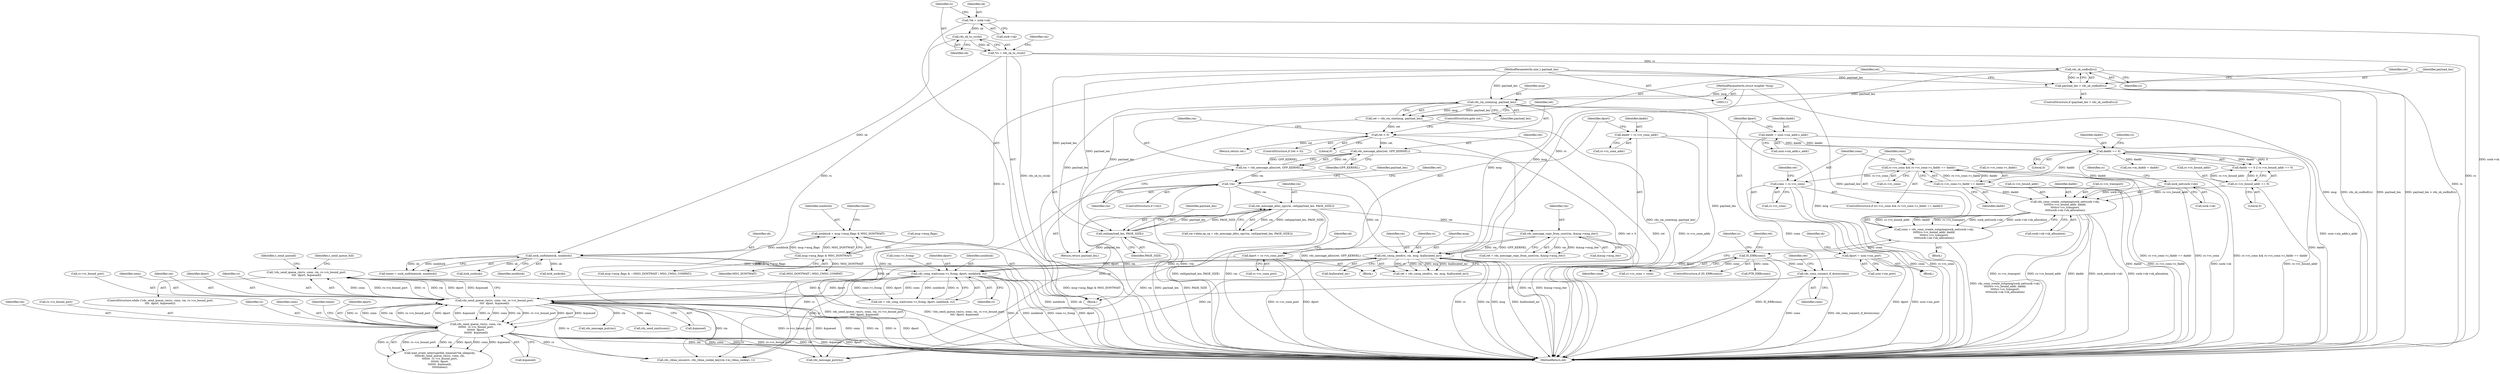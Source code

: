digraph "0_linux_8c7188b23474cca017b3ef354c4a58456f68303a_0@API" {
"1000457" [label="(Call,!rds_send_queue_rm(rs, conn, rm, rs->rs_bound_port,\n\t\t\t\t  dport, &queued))"];
"1000458" [label="(Call,rds_send_queue_rm(rs, conn, rm, rs->rs_bound_port,\n\t\t\t\t  dport, &queued))"];
"1000485" [label="(Call,rds_send_queue_rm(rs, conn, rm,\n\t\t\t\t\t\t\t  rs->rs_bound_port,\n\t\t\t\t\t\t\t  dport,\n\t\t\t\t\t\t\t  &queued))"];
"1000440" [label="(Call,rds_cong_wait(conn->c_fcong, dport, nonblock, rs))"];
"1000221" [label="(Call,dport = rs->rs_conn_port)"];
"1000207" [label="(Call,dport = usin->sin_port)"];
"1000157" [label="(Call,sock_sndtimeo(sk, nonblock))"];
"1000125" [label="(Call,rds_sk_to_rs(sk))"];
"1000117" [label="(Call,*sk = sock->sk)"];
"1000147" [label="(Call,nonblock = msg->msg_flags & MSG_DONTWAIT)"];
"1000149" [label="(Call,msg->msg_flags & MSG_DONTWAIT)"];
"1000389" [label="(Call,rds_cmsg_send(rs, rm, msg, &allocated_mr))"];
"1000253" [label="(Call,rds_sk_sndbuf(rs))"];
"1000123" [label="(Call,*rs = rds_sk_to_rs(sk))"];
"1000314" [label="(Call,rds_message_copy_from_user(rm, &msg->msg_iter))"];
"1000294" [label="(Call,rds_message_alloc_sgs(rm, ceil(payload_len, PAGE_SIZE)))"];
"1000277" [label="(Call,!rm)"];
"1000271" [label="(Call,rm = rds_message_alloc(ret, GFP_KERNEL))"];
"1000273" [label="(Call,rds_message_alloc(ret, GFP_KERNEL))"];
"1000267" [label="(Call,ret < 0)"];
"1000261" [label="(Call,ret = rds_rm_size(msg, payload_len))"];
"1000263" [label="(Call,rds_rm_size(msg, payload_len))"];
"1000113" [label="(MethodParameterIn,struct msghdr *msg)"];
"1000251" [label="(Call,payload_len > rds_sk_sndbuf(rs))"];
"1000114" [label="(MethodParameterIn,size_t payload_len)"];
"1000296" [label="(Call,ceil(payload_len, PAGE_SIZE))"];
"1000436" [label="(Call,rds_conn_connect_if_down(conn))"];
"1000347" [label="(Call,conn = rs->rs_conn)"];
"1000336" [label="(Call,rs->rs_conn && rs->rs_conn->c_faddr == daddr)"];
"1000340" [label="(Call,rs->rs_conn->c_faddr == daddr)"];
"1000232" [label="(Call,daddr == 0)"];
"1000200" [label="(Call,daddr = usin->sin_addr.s_addr)"];
"1000216" [label="(Call,daddr = rs->rs_conn_addr)"];
"1000374" [label="(Call,IS_ERR(conn))"];
"1000354" [label="(Call,conn = rds_conn_create_outgoing(sock_net(sock->sk),\n\t\t\t\t\t\trs->rs_bound_addr, daddr,\n\t\t\t\t\trs->rs_transport,\n\t\t\t\t\tsock->sk->sk_allocation))"];
"1000356" [label="(Call,rds_conn_create_outgoing(sock_net(sock->sk),\n\t\t\t\t\t\trs->rs_bound_addr, daddr,\n\t\t\t\t\trs->rs_transport,\n\t\t\t\t\tsock->sk->sk_allocation))"];
"1000357" [label="(Call,sock_net(sock->sk))"];
"1000235" [label="(Call,rs->rs_bound_addr == 0)"];
"1000564" [label="(MethodReturn,int)"];
"1000486" [label="(Identifier,rs)"];
"1000445" [label="(Identifier,nonblock)"];
"1000349" [label="(Call,rs->rs_conn)"];
"1000315" [label="(Identifier,rm)"];
"1000462" [label="(Call,rs->rs_bound_port)"];
"1000314" [label="(Call,rds_message_copy_from_user(rm, &msg->msg_iter))"];
"1000362" [label="(Identifier,rs)"];
"1000257" [label="(Identifier,ret)"];
"1000273" [label="(Call,rds_message_alloc(ret, GFP_KERNEL))"];
"1000522" [label="(Identifier,s_send_queued)"];
"1000232" [label="(Call,daddr == 0)"];
"1000270" [label="(ControlStructure,goto out;)"];
"1000487" [label="(Identifier,conn)"];
"1000373" [label="(ControlStructure,if (IS_ERR(conn)))"];
"1000117" [label="(Call,*sk = sock->sk)"];
"1000213" [label="(Block,)"];
"1000277" [label="(Call,!rm)"];
"1000156" [label="(Identifier,timeo)"];
"1000118" [label="(Identifier,sk)"];
"1000271" [label="(Call,rm = rds_message_alloc(ret, GFP_KERNEL))"];
"1000390" [label="(Identifier,rs)"];
"1000346" [label="(Identifier,daddr)"];
"1000460" [label="(Identifier,conn)"];
"1000441" [label="(Call,conn->c_fcong)"];
"1000124" [label="(Identifier,rs)"];
"1000217" [label="(Identifier,daddr)"];
"1000461" [label="(Identifier,rm)"];
"1000265" [label="(Identifier,payload_len)"];
"1000470" [label="(Identifier,s_send_queue_full)"];
"1000228" [label="(Call,lock_sock(sk))"];
"1000275" [label="(Identifier,GFP_KERNEL)"];
"1000233" [label="(Identifier,daddr)"];
"1000115" [label="(Block,)"];
"1000179" [label="(Block,)"];
"1000114" [label="(MethodParameterIn,size_t payload_len)"];
"1000209" [label="(Call,usin->sin_port)"];
"1000356" [label="(Call,rds_conn_create_outgoing(sock_net(sock->sk),\n\t\t\t\t\t\trs->rs_bound_addr, daddr,\n\t\t\t\t\trs->rs_transport,\n\t\t\t\t\tsock->sk->sk_allocation))"];
"1000234" [label="(Literal,0)"];
"1000379" [label="(Call,PTR_ERR(conn))"];
"1000236" [label="(Call,rs->rs_bound_addr)"];
"1000123" [label="(Call,*rs = rds_sk_to_rs(sk))"];
"1000456" [label="(ControlStructure,while (!rds_send_queue_rm(rs, conn, rm, rs->rs_bound_port,\n\t\t\t\t  dport, &queued)))"];
"1000227" [label="(Identifier,sk)"];
"1000126" [label="(Identifier,sk)"];
"1000495" [label="(Identifier,timeo)"];
"1000335" [label="(ControlStructure,if (rs->rs_conn && rs->rs_conn->c_faddr == daddr))"];
"1000446" [label="(Identifier,rs)"];
"1000252" [label="(Identifier,payload_len)"];
"1000297" [label="(Identifier,payload_len)"];
"1000458" [label="(Call,rds_send_queue_rm(rs, conn, rm, rs->rs_bound_port,\n\t\t\t\t  dport, &queued))"];
"1000251" [label="(Call,payload_len > rds_sk_sndbuf(rs))"];
"1000340" [label="(Call,rs->rs_conn->c_faddr == daddr)"];
"1000161" [label="(Call,msg->msg_flags & ~(MSG_DONTWAIT | MSG_CMSG_COMPAT))"];
"1000546" [label="(Return,return payload_len;)"];
"1000119" [label="(Call,sock->sk)"];
"1000457" [label="(Call,!rds_send_queue_rm(rs, conn, rm, rs->rs_bound_port,\n\t\t\t\t  dport, &queued))"];
"1000216" [label="(Call,daddr = rs->rs_conn_addr)"];
"1000492" [label="(Identifier,dport)"];
"1000200" [label="(Call,daddr = usin->sin_addr.s_addr)"];
"1000488" [label="(Identifier,rm)"];
"1000264" [label="(Identifier,msg)"];
"1000375" [label="(Identifier,conn)"];
"1000341" [label="(Call,rs->rs_conn->c_faddr)"];
"1000489" [label="(Call,rs->rs_bound_port)"];
"1000544" [label="(Call,rds_message_put(rm))"];
"1000149" [label="(Call,msg->msg_flags & MSG_DONTWAIT)"];
"1000272" [label="(Identifier,rm)"];
"1000263" [label="(Call,rds_rm_size(msg, payload_len))"];
"1000365" [label="(Call,rs->rs_transport)"];
"1000438" [label="(Call,ret = rds_cong_wait(conn->c_fcong, dport, nonblock, rs))"];
"1000288" [label="(Call,rm->data.op_sg = rds_message_alloc_sgs(rm, ceil(payload_len, PAGE_SIZE)))"];
"1000231" [label="(Call,daddr == 0 || rs->rs_bound_addr == 0)"];
"1000361" [label="(Call,rs->rs_bound_addr)"];
"1000378" [label="(Identifier,ret)"];
"1000296" [label="(Call,ceil(payload_len, PAGE_SIZE))"];
"1000436" [label="(Call,rds_conn_connect_if_down(conn))"];
"1000444" [label="(Identifier,dport)"];
"1000348" [label="(Identifier,conn)"];
"1000387" [label="(Call,ret = rds_cmsg_send(rs, rm, msg, &allocated_mr))"];
"1000250" [label="(ControlStructure,if (payload_len > rds_sk_sndbuf(rs)))"];
"1000437" [label="(Identifier,conn)"];
"1000330" [label="(Call,rm->m_daddr = daddr)"];
"1000281" [label="(Identifier,ret)"];
"1000294" [label="(Call,rds_message_alloc_sgs(rm, ceil(payload_len, PAGE_SIZE)))"];
"1000222" [label="(Identifier,dport)"];
"1000157" [label="(Call,sock_sndtimeo(sk, nonblock))"];
"1000155" [label="(Call,timeo = sock_sndtimeo(sk, nonblock))"];
"1000485" [label="(Call,rds_send_queue_rm(rs, conn, rm,\n\t\t\t\t\t\t\t  rs->rs_bound_port,\n\t\t\t\t\t\t\t  dport,\n\t\t\t\t\t\t\t  &queued))"];
"1000337" [label="(Call,rs->rs_conn)"];
"1000465" [label="(Identifier,dport)"];
"1000148" [label="(Identifier,nonblock)"];
"1000147" [label="(Call,nonblock = msg->msg_flags & MSG_DONTWAIT)"];
"1000354" [label="(Call,conn = rds_conn_create_outgoing(sock_net(sock->sk),\n\t\t\t\t\t\trs->rs_bound_addr, daddr,\n\t\t\t\t\trs->rs_transport,\n\t\t\t\t\tsock->sk->sk_allocation))"];
"1000393" [label="(Call,&allocated_mr)"];
"1000153" [label="(Identifier,MSG_DONTWAIT)"];
"1000131" [label="(Identifier,rm)"];
"1000560" [label="(Call,rds_message_put(rm))"];
"1000269" [label="(Literal,0)"];
"1000347" [label="(Call,conn = rs->rs_conn)"];
"1000253" [label="(Call,rds_sk_sndbuf(rs))"];
"1000525" [label="(Call,rds_send_xmit(conn))"];
"1000268" [label="(Identifier,ret)"];
"1000358" [label="(Call,sock->sk)"];
"1000368" [label="(Call,sock->sk->sk_allocation)"];
"1000274" [label="(Identifier,ret)"];
"1000276" [label="(ControlStructure,if (!rm))"];
"1000150" [label="(Call,msg->msg_flags)"];
"1000336" [label="(Call,rs->rs_conn && rs->rs_conn->c_faddr == daddr)"];
"1000158" [label="(Identifier,sk)"];
"1000208" [label="(Identifier,dport)"];
"1000262" [label="(Identifier,ret)"];
"1000389" [label="(Call,rds_cmsg_send(rs, rm, msg, &allocated_mr))"];
"1000384" [label="(Identifier,rs)"];
"1000392" [label="(Identifier,msg)"];
"1000364" [label="(Identifier,daddr)"];
"1000254" [label="(Identifier,rs)"];
"1000481" [label="(Call,wait_event_interruptible_timeout(*sk_sleep(sk),\n\t\t\t\t\trds_send_queue_rm(rs, conn, rm,\n\t\t\t\t\t\t\t  rs->rs_bound_port,\n\t\t\t\t\t\t\t  dport,\n\t\t\t\t\t\t\t  &queued),\n\t\t\t\t\ttimeo))"];
"1000278" [label="(Identifier,rm)"];
"1000439" [label="(Identifier,ret)"];
"1000166" [label="(Call,MSG_DONTWAIT | MSG_CMSG_COMPAT)"];
"1000388" [label="(Identifier,ret)"];
"1000382" [label="(Call,rs->rs_conn = conn)"];
"1000562" [label="(Return,return ret;)"];
"1000355" [label="(Identifier,conn)"];
"1000374" [label="(Call,IS_ERR(conn))"];
"1000316" [label="(Call,&msg->msg_iter)"];
"1000221" [label="(Call,dport = rs->rs_conn_port)"];
"1000267" [label="(Call,ret < 0)"];
"1000223" [label="(Call,rs->rs_conn_port)"];
"1000295" [label="(Identifier,rm)"];
"1000466" [label="(Call,&queued)"];
"1000286" [label="(Identifier,payload_len)"];
"1000113" [label="(MethodParameterIn,struct msghdr *msg)"];
"1000353" [label="(Block,)"];
"1000214" [label="(Call,lock_sock(sk))"];
"1000298" [label="(Identifier,PAGE_SIZE)"];
"1000391" [label="(Identifier,rm)"];
"1000312" [label="(Call,ret = rds_message_copy_from_user(rm, &msg->msg_iter))"];
"1000237" [label="(Identifier,rs)"];
"1000229" [label="(Identifier,sk)"];
"1000266" [label="(ControlStructure,if (ret < 0))"];
"1000207" [label="(Call,dport = usin->sin_port)"];
"1000159" [label="(Identifier,nonblock)"];
"1000125" [label="(Call,rds_sk_to_rs(sk))"];
"1000235" [label="(Call,rs->rs_bound_addr == 0)"];
"1000202" [label="(Call,usin->sin_addr.s_addr)"];
"1000551" [label="(Call,rds_rdma_unuse(rs, rds_rdma_cookie_key(rm->m_rdma_cookie), 1))"];
"1000493" [label="(Call,&queued)"];
"1000201" [label="(Identifier,daddr)"];
"1000261" [label="(Call,ret = rds_rm_size(msg, payload_len))"];
"1000440" [label="(Call,rds_cong_wait(conn->c_fcong, dport, nonblock, rs))"];
"1000357" [label="(Call,sock_net(sock->sk))"];
"1000218" [label="(Call,rs->rs_conn_addr)"];
"1000459" [label="(Identifier,rs)"];
"1000239" [label="(Literal,0)"];
"1000457" -> "1000456"  [label="AST: "];
"1000457" -> "1000458"  [label="CFG: "];
"1000458" -> "1000457"  [label="AST: "];
"1000470" -> "1000457"  [label="CFG: "];
"1000522" -> "1000457"  [label="CFG: "];
"1000457" -> "1000564"  [label="DDG: !rds_send_queue_rm(rs, conn, rm, rs->rs_bound_port,\n\t\t\t\t  dport, &queued)"];
"1000457" -> "1000564"  [label="DDG: rds_send_queue_rm(rs, conn, rm, rs->rs_bound_port,\n\t\t\t\t  dport, &queued)"];
"1000458" -> "1000457"  [label="DDG: conn"];
"1000458" -> "1000457"  [label="DDG: rs->rs_bound_port"];
"1000458" -> "1000457"  [label="DDG: rs"];
"1000458" -> "1000457"  [label="DDG: rm"];
"1000458" -> "1000457"  [label="DDG: dport"];
"1000458" -> "1000457"  [label="DDG: &queued"];
"1000458" -> "1000466"  [label="CFG: "];
"1000459" -> "1000458"  [label="AST: "];
"1000460" -> "1000458"  [label="AST: "];
"1000461" -> "1000458"  [label="AST: "];
"1000462" -> "1000458"  [label="AST: "];
"1000465" -> "1000458"  [label="AST: "];
"1000466" -> "1000458"  [label="AST: "];
"1000458" -> "1000564"  [label="DDG: conn"];
"1000458" -> "1000564"  [label="DDG: rm"];
"1000458" -> "1000564"  [label="DDG: rs"];
"1000458" -> "1000564"  [label="DDG: dport"];
"1000458" -> "1000564"  [label="DDG: rs->rs_bound_port"];
"1000458" -> "1000564"  [label="DDG: &queued"];
"1000485" -> "1000458"  [label="DDG: rs"];
"1000485" -> "1000458"  [label="DDG: conn"];
"1000485" -> "1000458"  [label="DDG: rm"];
"1000485" -> "1000458"  [label="DDG: rs->rs_bound_port"];
"1000485" -> "1000458"  [label="DDG: dport"];
"1000485" -> "1000458"  [label="DDG: &queued"];
"1000440" -> "1000458"  [label="DDG: rs"];
"1000440" -> "1000458"  [label="DDG: dport"];
"1000436" -> "1000458"  [label="DDG: conn"];
"1000389" -> "1000458"  [label="DDG: rm"];
"1000458" -> "1000485"  [label="DDG: rs"];
"1000458" -> "1000485"  [label="DDG: conn"];
"1000458" -> "1000485"  [label="DDG: rm"];
"1000458" -> "1000485"  [label="DDG: rs->rs_bound_port"];
"1000458" -> "1000485"  [label="DDG: dport"];
"1000458" -> "1000485"  [label="DDG: &queued"];
"1000458" -> "1000525"  [label="DDG: conn"];
"1000458" -> "1000544"  [label="DDG: rm"];
"1000458" -> "1000551"  [label="DDG: rs"];
"1000458" -> "1000560"  [label="DDG: rm"];
"1000485" -> "1000481"  [label="AST: "];
"1000485" -> "1000493"  [label="CFG: "];
"1000486" -> "1000485"  [label="AST: "];
"1000487" -> "1000485"  [label="AST: "];
"1000488" -> "1000485"  [label="AST: "];
"1000489" -> "1000485"  [label="AST: "];
"1000492" -> "1000485"  [label="AST: "];
"1000493" -> "1000485"  [label="AST: "];
"1000495" -> "1000485"  [label="CFG: "];
"1000485" -> "1000564"  [label="DDG: rs"];
"1000485" -> "1000564"  [label="DDG: rs->rs_bound_port"];
"1000485" -> "1000564"  [label="DDG: rm"];
"1000485" -> "1000564"  [label="DDG: &queued"];
"1000485" -> "1000564"  [label="DDG: dport"];
"1000485" -> "1000564"  [label="DDG: conn"];
"1000485" -> "1000481"  [label="DDG: rs->rs_bound_port"];
"1000485" -> "1000481"  [label="DDG: rm"];
"1000485" -> "1000481"  [label="DDG: dport"];
"1000485" -> "1000481"  [label="DDG: conn"];
"1000485" -> "1000481"  [label="DDG: &queued"];
"1000485" -> "1000481"  [label="DDG: rs"];
"1000485" -> "1000551"  [label="DDG: rs"];
"1000485" -> "1000560"  [label="DDG: rm"];
"1000440" -> "1000438"  [label="AST: "];
"1000440" -> "1000446"  [label="CFG: "];
"1000441" -> "1000440"  [label="AST: "];
"1000444" -> "1000440"  [label="AST: "];
"1000445" -> "1000440"  [label="AST: "];
"1000446" -> "1000440"  [label="AST: "];
"1000438" -> "1000440"  [label="CFG: "];
"1000440" -> "1000564"  [label="DDG: rs"];
"1000440" -> "1000564"  [label="DDG: nonblock"];
"1000440" -> "1000564"  [label="DDG: conn->c_fcong"];
"1000440" -> "1000564"  [label="DDG: dport"];
"1000440" -> "1000438"  [label="DDG: conn->c_fcong"];
"1000440" -> "1000438"  [label="DDG: dport"];
"1000440" -> "1000438"  [label="DDG: nonblock"];
"1000440" -> "1000438"  [label="DDG: rs"];
"1000221" -> "1000440"  [label="DDG: dport"];
"1000207" -> "1000440"  [label="DDG: dport"];
"1000157" -> "1000440"  [label="DDG: nonblock"];
"1000389" -> "1000440"  [label="DDG: rs"];
"1000440" -> "1000551"  [label="DDG: rs"];
"1000221" -> "1000213"  [label="AST: "];
"1000221" -> "1000223"  [label="CFG: "];
"1000222" -> "1000221"  [label="AST: "];
"1000223" -> "1000221"  [label="AST: "];
"1000227" -> "1000221"  [label="CFG: "];
"1000221" -> "1000564"  [label="DDG: rs->rs_conn_port"];
"1000221" -> "1000564"  [label="DDG: dport"];
"1000207" -> "1000179"  [label="AST: "];
"1000207" -> "1000209"  [label="CFG: "];
"1000208" -> "1000207"  [label="AST: "];
"1000209" -> "1000207"  [label="AST: "];
"1000229" -> "1000207"  [label="CFG: "];
"1000207" -> "1000564"  [label="DDG: usin->sin_port"];
"1000207" -> "1000564"  [label="DDG: dport"];
"1000157" -> "1000155"  [label="AST: "];
"1000157" -> "1000159"  [label="CFG: "];
"1000158" -> "1000157"  [label="AST: "];
"1000159" -> "1000157"  [label="AST: "];
"1000155" -> "1000157"  [label="CFG: "];
"1000157" -> "1000564"  [label="DDG: nonblock"];
"1000157" -> "1000564"  [label="DDG: sk"];
"1000157" -> "1000155"  [label="DDG: sk"];
"1000157" -> "1000155"  [label="DDG: nonblock"];
"1000125" -> "1000157"  [label="DDG: sk"];
"1000147" -> "1000157"  [label="DDG: nonblock"];
"1000157" -> "1000214"  [label="DDG: sk"];
"1000157" -> "1000228"  [label="DDG: sk"];
"1000125" -> "1000123"  [label="AST: "];
"1000125" -> "1000126"  [label="CFG: "];
"1000126" -> "1000125"  [label="AST: "];
"1000123" -> "1000125"  [label="CFG: "];
"1000125" -> "1000123"  [label="DDG: sk"];
"1000117" -> "1000125"  [label="DDG: sk"];
"1000117" -> "1000115"  [label="AST: "];
"1000117" -> "1000119"  [label="CFG: "];
"1000118" -> "1000117"  [label="AST: "];
"1000119" -> "1000117"  [label="AST: "];
"1000124" -> "1000117"  [label="CFG: "];
"1000117" -> "1000564"  [label="DDG: sock->sk"];
"1000147" -> "1000115"  [label="AST: "];
"1000147" -> "1000149"  [label="CFG: "];
"1000148" -> "1000147"  [label="AST: "];
"1000149" -> "1000147"  [label="AST: "];
"1000156" -> "1000147"  [label="CFG: "];
"1000147" -> "1000564"  [label="DDG: msg->msg_flags & MSG_DONTWAIT"];
"1000149" -> "1000147"  [label="DDG: msg->msg_flags"];
"1000149" -> "1000147"  [label="DDG: MSG_DONTWAIT"];
"1000149" -> "1000153"  [label="CFG: "];
"1000150" -> "1000149"  [label="AST: "];
"1000153" -> "1000149"  [label="AST: "];
"1000149" -> "1000161"  [label="DDG: msg->msg_flags"];
"1000149" -> "1000166"  [label="DDG: MSG_DONTWAIT"];
"1000389" -> "1000387"  [label="AST: "];
"1000389" -> "1000393"  [label="CFG: "];
"1000390" -> "1000389"  [label="AST: "];
"1000391" -> "1000389"  [label="AST: "];
"1000392" -> "1000389"  [label="AST: "];
"1000393" -> "1000389"  [label="AST: "];
"1000387" -> "1000389"  [label="CFG: "];
"1000389" -> "1000564"  [label="DDG: msg"];
"1000389" -> "1000564"  [label="DDG: &allocated_mr"];
"1000389" -> "1000564"  [label="DDG: rs"];
"1000389" -> "1000564"  [label="DDG: rm"];
"1000389" -> "1000387"  [label="DDG: rs"];
"1000389" -> "1000387"  [label="DDG: rm"];
"1000389" -> "1000387"  [label="DDG: msg"];
"1000389" -> "1000387"  [label="DDG: &allocated_mr"];
"1000253" -> "1000389"  [label="DDG: rs"];
"1000314" -> "1000389"  [label="DDG: rm"];
"1000277" -> "1000389"  [label="DDG: rm"];
"1000263" -> "1000389"  [label="DDG: msg"];
"1000113" -> "1000389"  [label="DDG: msg"];
"1000389" -> "1000551"  [label="DDG: rs"];
"1000389" -> "1000560"  [label="DDG: rm"];
"1000253" -> "1000251"  [label="AST: "];
"1000253" -> "1000254"  [label="CFG: "];
"1000254" -> "1000253"  [label="AST: "];
"1000251" -> "1000253"  [label="CFG: "];
"1000253" -> "1000564"  [label="DDG: rs"];
"1000253" -> "1000251"  [label="DDG: rs"];
"1000123" -> "1000253"  [label="DDG: rs"];
"1000253" -> "1000551"  [label="DDG: rs"];
"1000123" -> "1000115"  [label="AST: "];
"1000124" -> "1000123"  [label="AST: "];
"1000131" -> "1000123"  [label="CFG: "];
"1000123" -> "1000564"  [label="DDG: rds_sk_to_rs(sk)"];
"1000123" -> "1000564"  [label="DDG: rs"];
"1000123" -> "1000551"  [label="DDG: rs"];
"1000314" -> "1000312"  [label="AST: "];
"1000314" -> "1000316"  [label="CFG: "];
"1000315" -> "1000314"  [label="AST: "];
"1000316" -> "1000314"  [label="AST: "];
"1000312" -> "1000314"  [label="CFG: "];
"1000314" -> "1000564"  [label="DDG: rm"];
"1000314" -> "1000564"  [label="DDG: &msg->msg_iter"];
"1000314" -> "1000312"  [label="DDG: rm"];
"1000314" -> "1000312"  [label="DDG: &msg->msg_iter"];
"1000294" -> "1000314"  [label="DDG: rm"];
"1000314" -> "1000560"  [label="DDG: rm"];
"1000294" -> "1000288"  [label="AST: "];
"1000294" -> "1000296"  [label="CFG: "];
"1000295" -> "1000294"  [label="AST: "];
"1000296" -> "1000294"  [label="AST: "];
"1000288" -> "1000294"  [label="CFG: "];
"1000294" -> "1000564"  [label="DDG: ceil(payload_len, PAGE_SIZE)"];
"1000294" -> "1000564"  [label="DDG: rm"];
"1000294" -> "1000288"  [label="DDG: rm"];
"1000294" -> "1000288"  [label="DDG: ceil(payload_len, PAGE_SIZE)"];
"1000277" -> "1000294"  [label="DDG: rm"];
"1000296" -> "1000294"  [label="DDG: payload_len"];
"1000296" -> "1000294"  [label="DDG: PAGE_SIZE"];
"1000294" -> "1000560"  [label="DDG: rm"];
"1000277" -> "1000276"  [label="AST: "];
"1000277" -> "1000278"  [label="CFG: "];
"1000278" -> "1000277"  [label="AST: "];
"1000281" -> "1000277"  [label="CFG: "];
"1000286" -> "1000277"  [label="CFG: "];
"1000277" -> "1000564"  [label="DDG: rm"];
"1000277" -> "1000564"  [label="DDG: !rm"];
"1000271" -> "1000277"  [label="DDG: rm"];
"1000277" -> "1000560"  [label="DDG: rm"];
"1000271" -> "1000115"  [label="AST: "];
"1000271" -> "1000273"  [label="CFG: "];
"1000272" -> "1000271"  [label="AST: "];
"1000273" -> "1000271"  [label="AST: "];
"1000278" -> "1000271"  [label="CFG: "];
"1000271" -> "1000564"  [label="DDG: rds_message_alloc(ret, GFP_KERNEL)"];
"1000273" -> "1000271"  [label="DDG: ret"];
"1000273" -> "1000271"  [label="DDG: GFP_KERNEL"];
"1000273" -> "1000275"  [label="CFG: "];
"1000274" -> "1000273"  [label="AST: "];
"1000275" -> "1000273"  [label="AST: "];
"1000273" -> "1000564"  [label="DDG: GFP_KERNEL"];
"1000267" -> "1000273"  [label="DDG: ret"];
"1000267" -> "1000266"  [label="AST: "];
"1000267" -> "1000269"  [label="CFG: "];
"1000268" -> "1000267"  [label="AST: "];
"1000269" -> "1000267"  [label="AST: "];
"1000270" -> "1000267"  [label="CFG: "];
"1000272" -> "1000267"  [label="CFG: "];
"1000267" -> "1000564"  [label="DDG: ret"];
"1000267" -> "1000564"  [label="DDG: ret < 0"];
"1000261" -> "1000267"  [label="DDG: ret"];
"1000267" -> "1000562"  [label="DDG: ret"];
"1000261" -> "1000115"  [label="AST: "];
"1000261" -> "1000263"  [label="CFG: "];
"1000262" -> "1000261"  [label="AST: "];
"1000263" -> "1000261"  [label="AST: "];
"1000268" -> "1000261"  [label="CFG: "];
"1000261" -> "1000564"  [label="DDG: rds_rm_size(msg, payload_len)"];
"1000263" -> "1000261"  [label="DDG: msg"];
"1000263" -> "1000261"  [label="DDG: payload_len"];
"1000263" -> "1000265"  [label="CFG: "];
"1000264" -> "1000263"  [label="AST: "];
"1000265" -> "1000263"  [label="AST: "];
"1000263" -> "1000564"  [label="DDG: payload_len"];
"1000263" -> "1000564"  [label="DDG: msg"];
"1000113" -> "1000263"  [label="DDG: msg"];
"1000251" -> "1000263"  [label="DDG: payload_len"];
"1000114" -> "1000263"  [label="DDG: payload_len"];
"1000263" -> "1000296"  [label="DDG: payload_len"];
"1000263" -> "1000546"  [label="DDG: payload_len"];
"1000113" -> "1000111"  [label="AST: "];
"1000113" -> "1000564"  [label="DDG: msg"];
"1000251" -> "1000250"  [label="AST: "];
"1000252" -> "1000251"  [label="AST: "];
"1000257" -> "1000251"  [label="CFG: "];
"1000262" -> "1000251"  [label="CFG: "];
"1000251" -> "1000564"  [label="DDG: payload_len > rds_sk_sndbuf(rs)"];
"1000251" -> "1000564"  [label="DDG: rds_sk_sndbuf(rs)"];
"1000251" -> "1000564"  [label="DDG: payload_len"];
"1000114" -> "1000251"  [label="DDG: payload_len"];
"1000114" -> "1000111"  [label="AST: "];
"1000114" -> "1000564"  [label="DDG: payload_len"];
"1000114" -> "1000296"  [label="DDG: payload_len"];
"1000114" -> "1000546"  [label="DDG: payload_len"];
"1000296" -> "1000298"  [label="CFG: "];
"1000297" -> "1000296"  [label="AST: "];
"1000298" -> "1000296"  [label="AST: "];
"1000296" -> "1000564"  [label="DDG: PAGE_SIZE"];
"1000296" -> "1000564"  [label="DDG: payload_len"];
"1000296" -> "1000546"  [label="DDG: payload_len"];
"1000436" -> "1000115"  [label="AST: "];
"1000436" -> "1000437"  [label="CFG: "];
"1000437" -> "1000436"  [label="AST: "];
"1000439" -> "1000436"  [label="CFG: "];
"1000436" -> "1000564"  [label="DDG: rds_conn_connect_if_down(conn)"];
"1000436" -> "1000564"  [label="DDG: conn"];
"1000347" -> "1000436"  [label="DDG: conn"];
"1000374" -> "1000436"  [label="DDG: conn"];
"1000347" -> "1000335"  [label="AST: "];
"1000347" -> "1000349"  [label="CFG: "];
"1000348" -> "1000347"  [label="AST: "];
"1000349" -> "1000347"  [label="AST: "];
"1000388" -> "1000347"  [label="CFG: "];
"1000347" -> "1000564"  [label="DDG: rs->rs_conn"];
"1000347" -> "1000564"  [label="DDG: conn"];
"1000336" -> "1000347"  [label="DDG: rs->rs_conn"];
"1000336" -> "1000335"  [label="AST: "];
"1000336" -> "1000337"  [label="CFG: "];
"1000336" -> "1000340"  [label="CFG: "];
"1000337" -> "1000336"  [label="AST: "];
"1000340" -> "1000336"  [label="AST: "];
"1000348" -> "1000336"  [label="CFG: "];
"1000355" -> "1000336"  [label="CFG: "];
"1000336" -> "1000564"  [label="DDG: rs->rs_conn && rs->rs_conn->c_faddr == daddr"];
"1000336" -> "1000564"  [label="DDG: rs->rs_conn->c_faddr == daddr"];
"1000336" -> "1000564"  [label="DDG: rs->rs_conn"];
"1000340" -> "1000336"  [label="DDG: rs->rs_conn->c_faddr"];
"1000340" -> "1000336"  [label="DDG: daddr"];
"1000340" -> "1000346"  [label="CFG: "];
"1000341" -> "1000340"  [label="AST: "];
"1000346" -> "1000340"  [label="AST: "];
"1000340" -> "1000564"  [label="DDG: daddr"];
"1000340" -> "1000564"  [label="DDG: rs->rs_conn->c_faddr"];
"1000232" -> "1000340"  [label="DDG: daddr"];
"1000340" -> "1000356"  [label="DDG: daddr"];
"1000232" -> "1000231"  [label="AST: "];
"1000232" -> "1000234"  [label="CFG: "];
"1000233" -> "1000232"  [label="AST: "];
"1000234" -> "1000232"  [label="AST: "];
"1000237" -> "1000232"  [label="CFG: "];
"1000231" -> "1000232"  [label="CFG: "];
"1000232" -> "1000564"  [label="DDG: daddr"];
"1000232" -> "1000231"  [label="DDG: daddr"];
"1000232" -> "1000231"  [label="DDG: 0"];
"1000200" -> "1000232"  [label="DDG: daddr"];
"1000216" -> "1000232"  [label="DDG: daddr"];
"1000232" -> "1000330"  [label="DDG: daddr"];
"1000232" -> "1000356"  [label="DDG: daddr"];
"1000200" -> "1000179"  [label="AST: "];
"1000200" -> "1000202"  [label="CFG: "];
"1000201" -> "1000200"  [label="AST: "];
"1000202" -> "1000200"  [label="AST: "];
"1000208" -> "1000200"  [label="CFG: "];
"1000200" -> "1000564"  [label="DDG: usin->sin_addr.s_addr"];
"1000216" -> "1000213"  [label="AST: "];
"1000216" -> "1000218"  [label="CFG: "];
"1000217" -> "1000216"  [label="AST: "];
"1000218" -> "1000216"  [label="AST: "];
"1000222" -> "1000216"  [label="CFG: "];
"1000216" -> "1000564"  [label="DDG: rs->rs_conn_addr"];
"1000374" -> "1000373"  [label="AST: "];
"1000374" -> "1000375"  [label="CFG: "];
"1000375" -> "1000374"  [label="AST: "];
"1000378" -> "1000374"  [label="CFG: "];
"1000384" -> "1000374"  [label="CFG: "];
"1000374" -> "1000564"  [label="DDG: IS_ERR(conn)"];
"1000354" -> "1000374"  [label="DDG: conn"];
"1000374" -> "1000379"  [label="DDG: conn"];
"1000374" -> "1000382"  [label="DDG: conn"];
"1000354" -> "1000353"  [label="AST: "];
"1000354" -> "1000356"  [label="CFG: "];
"1000355" -> "1000354"  [label="AST: "];
"1000356" -> "1000354"  [label="AST: "];
"1000375" -> "1000354"  [label="CFG: "];
"1000354" -> "1000564"  [label="DDG: rds_conn_create_outgoing(sock_net(sock->sk),\n\t\t\t\t\t\trs->rs_bound_addr, daddr,\n\t\t\t\t\trs->rs_transport,\n\t\t\t\t\tsock->sk->sk_allocation)"];
"1000356" -> "1000354"  [label="DDG: rs->rs_bound_addr"];
"1000356" -> "1000354"  [label="DDG: daddr"];
"1000356" -> "1000354"  [label="DDG: rs->rs_transport"];
"1000356" -> "1000354"  [label="DDG: sock_net(sock->sk)"];
"1000356" -> "1000354"  [label="DDG: sock->sk->sk_allocation"];
"1000356" -> "1000368"  [label="CFG: "];
"1000357" -> "1000356"  [label="AST: "];
"1000361" -> "1000356"  [label="AST: "];
"1000364" -> "1000356"  [label="AST: "];
"1000365" -> "1000356"  [label="AST: "];
"1000368" -> "1000356"  [label="AST: "];
"1000356" -> "1000564"  [label="DDG: rs->rs_transport"];
"1000356" -> "1000564"  [label="DDG: rs->rs_bound_addr"];
"1000356" -> "1000564"  [label="DDG: daddr"];
"1000356" -> "1000564"  [label="DDG: sock_net(sock->sk)"];
"1000356" -> "1000564"  [label="DDG: sock->sk->sk_allocation"];
"1000357" -> "1000356"  [label="DDG: sock->sk"];
"1000235" -> "1000356"  [label="DDG: rs->rs_bound_addr"];
"1000357" -> "1000358"  [label="CFG: "];
"1000358" -> "1000357"  [label="AST: "];
"1000362" -> "1000357"  [label="CFG: "];
"1000357" -> "1000564"  [label="DDG: sock->sk"];
"1000235" -> "1000231"  [label="AST: "];
"1000235" -> "1000239"  [label="CFG: "];
"1000236" -> "1000235"  [label="AST: "];
"1000239" -> "1000235"  [label="AST: "];
"1000231" -> "1000235"  [label="CFG: "];
"1000235" -> "1000564"  [label="DDG: rs->rs_bound_addr"];
"1000235" -> "1000231"  [label="DDG: rs->rs_bound_addr"];
"1000235" -> "1000231"  [label="DDG: 0"];
}

